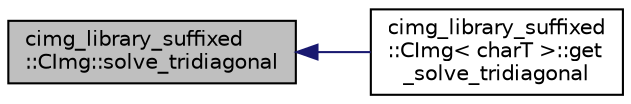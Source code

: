 digraph "cimg_library_suffixed::CImg::solve_tridiagonal"
{
  edge [fontname="Helvetica",fontsize="10",labelfontname="Helvetica",labelfontsize="10"];
  node [fontname="Helvetica",fontsize="10",shape=record];
  rankdir="LR";
  Node1 [label="cimg_library_suffixed\l::CImg::solve_tridiagonal",height=0.2,width=0.4,color="black", fillcolor="grey75", style="filled" fontcolor="black"];
  Node1 -> Node2 [dir="back",color="midnightblue",fontsize="10",style="solid",fontname="Helvetica"];
  Node2 [label="cimg_library_suffixed\l::CImg\< charT \>::get\l_solve_tridiagonal",height=0.2,width=0.4,color="black", fillcolor="white", style="filled",URL="$structcimg__library__suffixed_1_1_c_img.html#a26f3485c1f7c5c2a9e6dde5b94392635",tooltip="Solve a tridiagonal system of linear equations ."];
}
